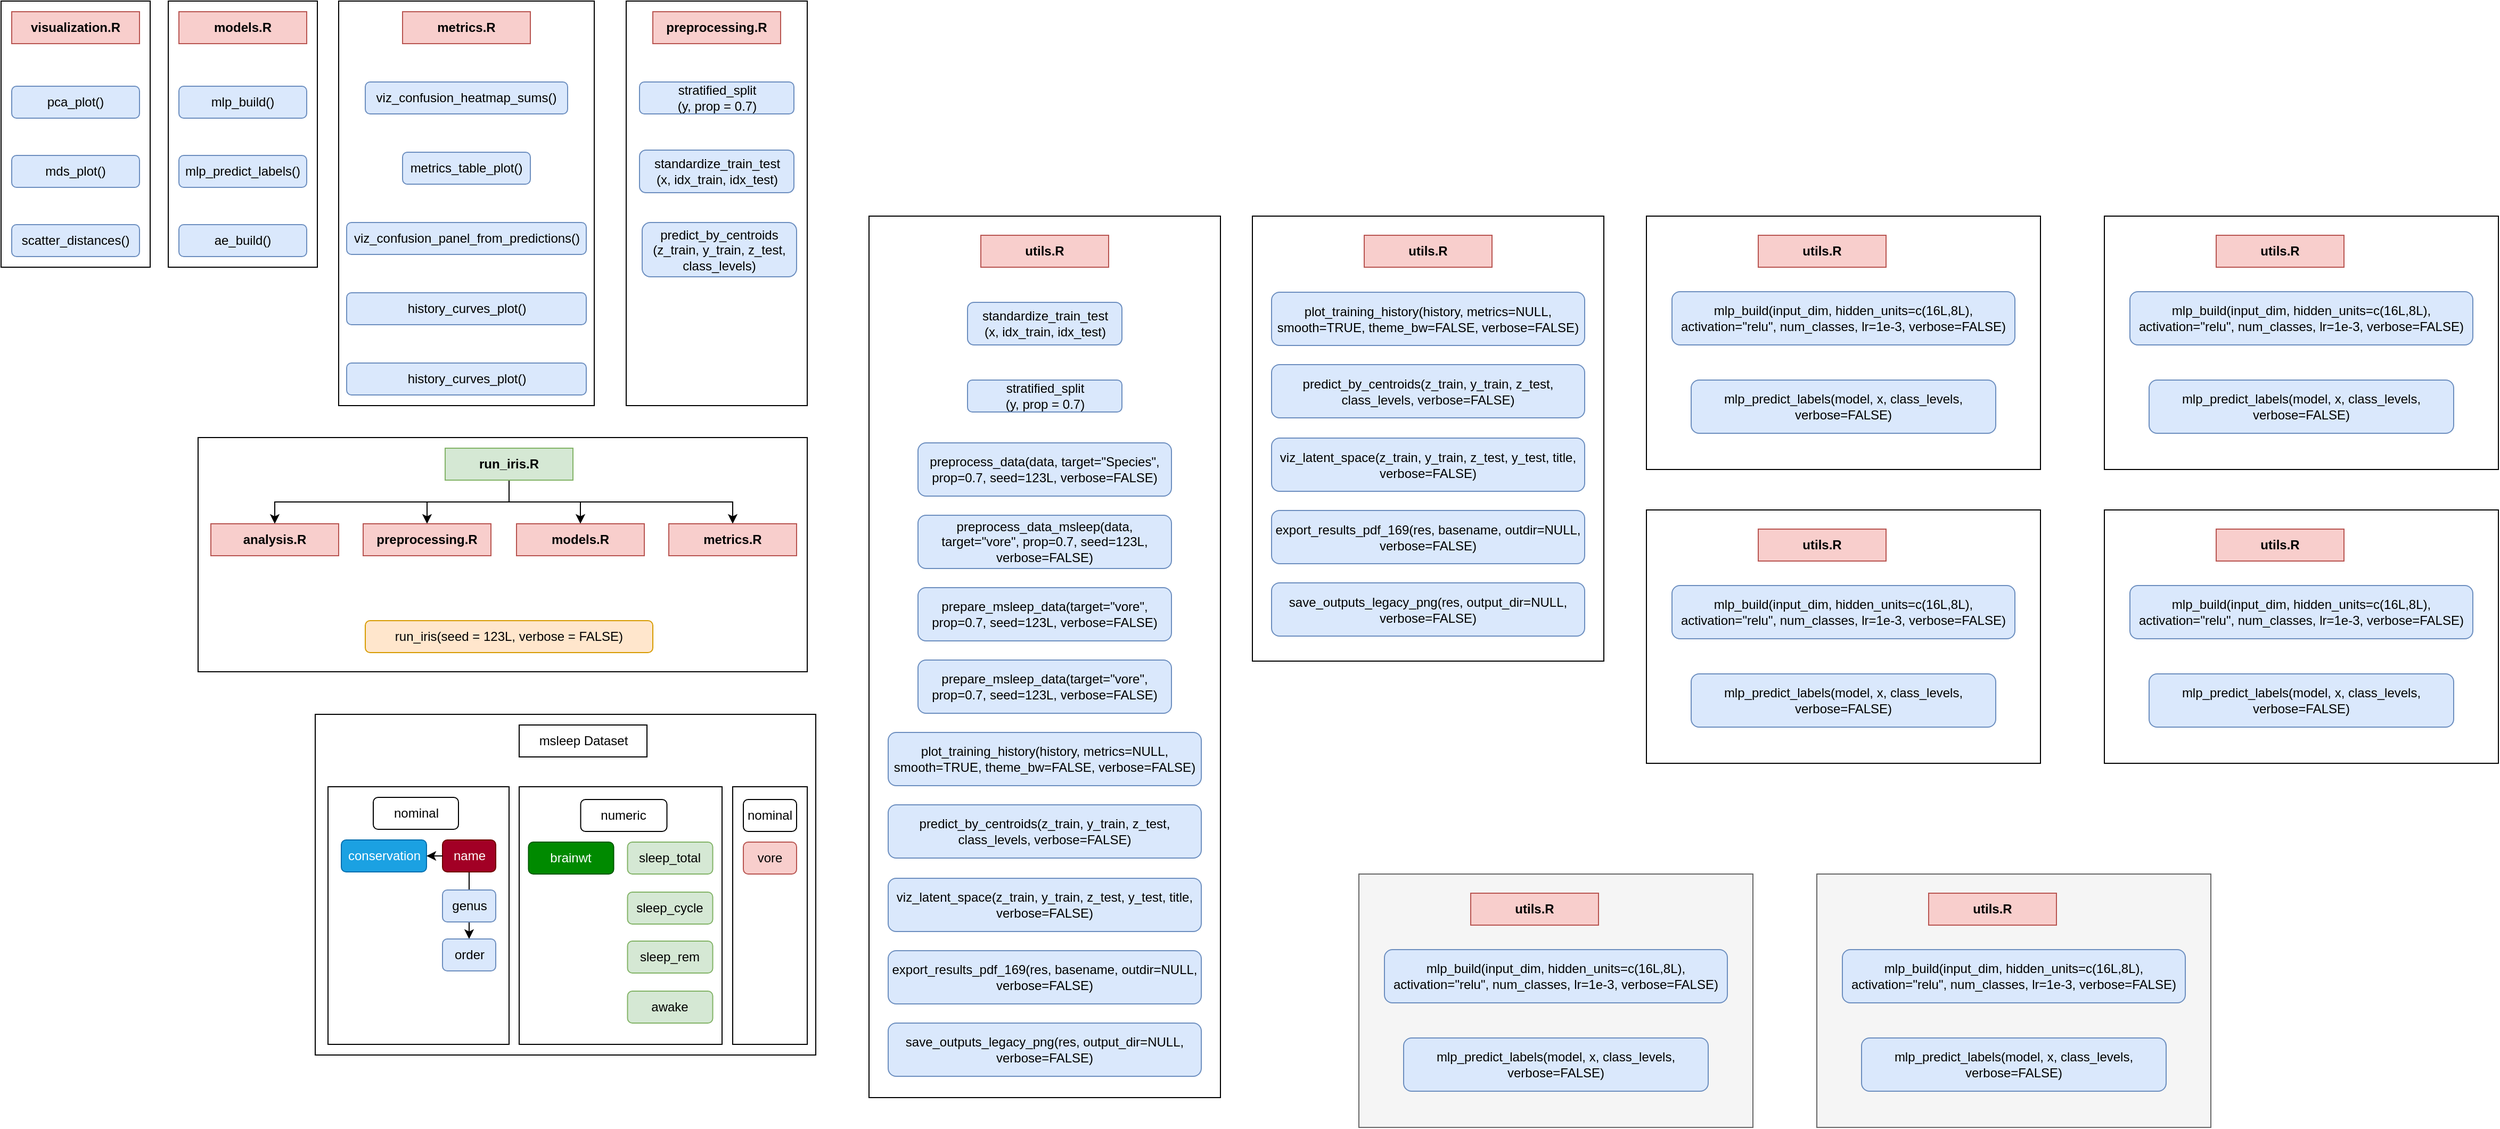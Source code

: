 <mxfile version="28.2.3">
  <diagram name="Page-1" id="hLjd40Mp4ctCxhCCKkwX">
    <mxGraphModel dx="2383" dy="57" grid="1" gridSize="10" guides="1" tooltips="1" connect="1" arrows="1" fold="1" page="1" pageScale="1" pageWidth="827" pageHeight="1169" math="0" shadow="0">
      <root>
        <mxCell id="0" />
        <mxCell id="1" parent="0" />
        <mxCell id="OYM85133VeI9f5udf3FC-11" value="" style="rounded=0;whiteSpace=wrap;html=1;" parent="1" vertex="1">
          <mxGeometry x="330" y="1870" width="470" height="320" as="geometry" />
        </mxCell>
        <mxCell id="h5PKQ5_-vBnPqG8-7pic-10" value="" style="rounded=0;whiteSpace=wrap;html=1;" parent="1" vertex="1">
          <mxGeometry x="722" y="1938" width="70" height="242" as="geometry" />
        </mxCell>
        <mxCell id="h5PKQ5_-vBnPqG8-7pic-9" value="" style="rounded=0;whiteSpace=wrap;html=1;" parent="1" vertex="1">
          <mxGeometry x="521.5" y="1938" width="190.5" height="242" as="geometry" />
        </mxCell>
        <mxCell id="h5PKQ5_-vBnPqG8-7pic-8" value="" style="rounded=0;whiteSpace=wrap;html=1;" parent="1" vertex="1">
          <mxGeometry x="342" y="1938" width="170" height="242" as="geometry" />
        </mxCell>
        <mxCell id="CPnGXNIcDzd4oW7dHK-n-26" value="msleep Dataset" style="rounded=0;whiteSpace=wrap;html=1;" parent="1" vertex="1">
          <mxGeometry x="521.5" y="1880" width="120" height="30" as="geometry" />
        </mxCell>
        <mxCell id="RDY0fzNDWBnP0Dt53zWQ-37" value="" style="rounded=0;whiteSpace=wrap;html=1;" parent="1" vertex="1">
          <mxGeometry x="622" y="1200" width="170" height="380" as="geometry" />
        </mxCell>
        <mxCell id="RDY0fzNDWBnP0Dt53zWQ-38" value="" style="rounded=0;whiteSpace=wrap;html=1;" parent="1" vertex="1">
          <mxGeometry x="220" y="1610" width="572" height="220" as="geometry" />
        </mxCell>
        <mxCell id="RDY0fzNDWBnP0Dt53zWQ-39" value="" style="rounded=0;whiteSpace=wrap;html=1;" parent="1" vertex="1">
          <mxGeometry x="352" y="1200" width="240" height="380" as="geometry" />
        </mxCell>
        <mxCell id="RDY0fzNDWBnP0Dt53zWQ-40" value="" style="rounded=0;whiteSpace=wrap;html=1;" parent="1" vertex="1">
          <mxGeometry x="192" y="1200" width="140" height="250" as="geometry" />
        </mxCell>
        <mxCell id="RDY0fzNDWBnP0Dt53zWQ-41" value="" style="rounded=0;whiteSpace=wrap;html=1;" parent="1" vertex="1">
          <mxGeometry x="35" y="1200" width="140" height="250" as="geometry" />
        </mxCell>
        <mxCell id="RDY0fzNDWBnP0Dt53zWQ-42" value="pca_plot()" style="rounded=1;whiteSpace=wrap;html=1;fillColor=#dae8fc;strokeColor=#6c8ebf;" parent="1" vertex="1">
          <mxGeometry x="45" y="1280" width="120" height="30" as="geometry" />
        </mxCell>
        <mxCell id="RDY0fzNDWBnP0Dt53zWQ-43" value="mds&lt;span style=&quot;background-color: transparent; color: light-dark(rgb(0, 0, 0), rgb(255, 255, 255));&quot;&gt;_plot()&lt;/span&gt;" style="rounded=1;whiteSpace=wrap;html=1;fillColor=#dae8fc;strokeColor=#6c8ebf;" parent="1" vertex="1">
          <mxGeometry x="45" y="1345" width="120" height="30" as="geometry" />
        </mxCell>
        <mxCell id="RDY0fzNDWBnP0Dt53zWQ-44" value="&lt;span style=&quot;background-color: transparent; color: light-dark(rgb(0, 0, 0), rgb(255, 255, 255));&quot;&gt;scatter_distances()&lt;/span&gt;" style="rounded=1;whiteSpace=wrap;html=1;fillColor=#dae8fc;strokeColor=#6c8ebf;" parent="1" vertex="1">
          <mxGeometry x="45" y="1410" width="120" height="30" as="geometry" />
        </mxCell>
        <mxCell id="RDY0fzNDWBnP0Dt53zWQ-45" value="visualization.R" style="rounded=0;whiteSpace=wrap;html=1;fillColor=#f8cecc;strokeColor=#b85450;fontStyle=1" parent="1" vertex="1">
          <mxGeometry x="45" y="1210" width="120" height="30" as="geometry" />
        </mxCell>
        <mxCell id="RDY0fzNDWBnP0Dt53zWQ-46" value="mlp_build()" style="rounded=1;whiteSpace=wrap;html=1;fillColor=#dae8fc;strokeColor=#6c8ebf;" parent="1" vertex="1">
          <mxGeometry x="202" y="1280" width="120" height="30" as="geometry" />
        </mxCell>
        <mxCell id="RDY0fzNDWBnP0Dt53zWQ-47" value="&lt;span style=&quot;background-color: transparent; color: light-dark(rgb(0, 0, 0), rgb(255, 255, 255));&quot;&gt;mlp_predict_labels()&lt;/span&gt;" style="rounded=1;whiteSpace=wrap;html=1;fillColor=#dae8fc;strokeColor=#6c8ebf;" parent="1" vertex="1">
          <mxGeometry x="202" y="1345" width="120" height="30" as="geometry" />
        </mxCell>
        <mxCell id="RDY0fzNDWBnP0Dt53zWQ-48" value="&lt;span style=&quot;background-color: transparent; color: light-dark(rgb(0, 0, 0), rgb(255, 255, 255));&quot;&gt;ae_build()&lt;/span&gt;" style="rounded=1;whiteSpace=wrap;html=1;fillColor=#dae8fc;strokeColor=#6c8ebf;" parent="1" vertex="1">
          <mxGeometry x="202" y="1410" width="120" height="30" as="geometry" />
        </mxCell>
        <mxCell id="RDY0fzNDWBnP0Dt53zWQ-49" value="models.R" style="rounded=0;whiteSpace=wrap;html=1;fillColor=#f8cecc;strokeColor=#b85450;fontStyle=1" parent="1" vertex="1">
          <mxGeometry x="202" y="1210" width="120" height="30" as="geometry" />
        </mxCell>
        <mxCell id="RDY0fzNDWBnP0Dt53zWQ-50" value="viz_confusion_heatmap_sums()" style="rounded=1;whiteSpace=wrap;html=1;fillColor=#dae8fc;strokeColor=#6c8ebf;" parent="1" vertex="1">
          <mxGeometry x="377" y="1276" width="190" height="30" as="geometry" />
        </mxCell>
        <mxCell id="RDY0fzNDWBnP0Dt53zWQ-51" value="metrics_table_plot()" style="rounded=1;whiteSpace=wrap;html=1;fillColor=#dae8fc;strokeColor=#6c8ebf;" parent="1" vertex="1">
          <mxGeometry x="412" y="1342" width="120" height="30" as="geometry" />
        </mxCell>
        <mxCell id="RDY0fzNDWBnP0Dt53zWQ-52" value="metrics.R" style="rounded=0;whiteSpace=wrap;html=1;fillColor=#f8cecc;strokeColor=#b85450;fontStyle=1" parent="1" vertex="1">
          <mxGeometry x="412" y="1210" width="120" height="30" as="geometry" />
        </mxCell>
        <mxCell id="RDY0fzNDWBnP0Dt53zWQ-53" value="viz_confusion_panel_from_predictions()" style="rounded=1;whiteSpace=wrap;html=1;fillColor=#dae8fc;strokeColor=#6c8ebf;" parent="1" vertex="1">
          <mxGeometry x="359.5" y="1408" width="225" height="30" as="geometry" />
        </mxCell>
        <mxCell id="RDY0fzNDWBnP0Dt53zWQ-54" value="history_curves_plot()" style="rounded=1;whiteSpace=wrap;html=1;fillColor=#dae8fc;strokeColor=#6c8ebf;" parent="1" vertex="1">
          <mxGeometry x="359.5" y="1474" width="225" height="30" as="geometry" />
        </mxCell>
        <mxCell id="RDY0fzNDWBnP0Dt53zWQ-55" value="history_curves_plot()" style="rounded=1;whiteSpace=wrap;html=1;fillColor=#dae8fc;strokeColor=#6c8ebf;" parent="1" vertex="1">
          <mxGeometry x="359.5" y="1540" width="225" height="30" as="geometry" />
        </mxCell>
        <mxCell id="h5PKQ5_-vBnPqG8-7pic-3" style="edgeStyle=orthogonalEdgeStyle;rounded=0;orthogonalLoop=1;jettySize=auto;html=1;exitX=0.5;exitY=1;exitDx=0;exitDy=0;" parent="1" source="RDY0fzNDWBnP0Dt53zWQ-62" target="RDY0fzNDWBnP0Dt53zWQ-57" edge="1">
          <mxGeometry relative="1" as="geometry" />
        </mxCell>
        <mxCell id="h5PKQ5_-vBnPqG8-7pic-4" style="edgeStyle=orthogonalEdgeStyle;rounded=0;orthogonalLoop=1;jettySize=auto;html=1;exitX=0.5;exitY=1;exitDx=0;exitDy=0;entryX=0.5;entryY=0;entryDx=0;entryDy=0;" parent="1" source="RDY0fzNDWBnP0Dt53zWQ-62" target="h5PKQ5_-vBnPqG8-7pic-1" edge="1">
          <mxGeometry relative="1" as="geometry" />
        </mxCell>
        <mxCell id="h5PKQ5_-vBnPqG8-7pic-5" style="edgeStyle=orthogonalEdgeStyle;rounded=0;orthogonalLoop=1;jettySize=auto;html=1;exitX=0.5;exitY=1;exitDx=0;exitDy=0;" parent="1" source="RDY0fzNDWBnP0Dt53zWQ-62" target="RDY0fzNDWBnP0Dt53zWQ-56" edge="1">
          <mxGeometry relative="1" as="geometry" />
        </mxCell>
        <mxCell id="h5PKQ5_-vBnPqG8-7pic-6" style="edgeStyle=orthogonalEdgeStyle;rounded=0;orthogonalLoop=1;jettySize=auto;html=1;exitX=0.5;exitY=1;exitDx=0;exitDy=0;" parent="1" source="RDY0fzNDWBnP0Dt53zWQ-62" target="RDY0fzNDWBnP0Dt53zWQ-58" edge="1">
          <mxGeometry relative="1" as="geometry" />
        </mxCell>
        <mxCell id="RDY0fzNDWBnP0Dt53zWQ-62" value="run_iris.R" style="rounded=0;whiteSpace=wrap;html=1;fillColor=#d5e8d4;strokeColor=#82b366;fontStyle=1" parent="1" vertex="1">
          <mxGeometry x="452" y="1620" width="120" height="30" as="geometry" />
        </mxCell>
        <mxCell id="RDY0fzNDWBnP0Dt53zWQ-63" value="stratified_split&lt;div&gt;(y, prop = 0.7)&lt;/div&gt;" style="rounded=1;whiteSpace=wrap;html=1;fillColor=#dae8fc;strokeColor=#6c8ebf;" parent="1" vertex="1">
          <mxGeometry x="634.5" y="1276" width="145" height="30" as="geometry" />
        </mxCell>
        <mxCell id="RDY0fzNDWBnP0Dt53zWQ-64" value="standardize_train_test&lt;div&gt;(x, idx_train, idx_test)&lt;/div&gt;" style="rounded=1;whiteSpace=wrap;html=1;fillColor=#dae8fc;strokeColor=#6c8ebf;" parent="1" vertex="1">
          <mxGeometry x="634.5" y="1340" width="145" height="40" as="geometry" />
        </mxCell>
        <mxCell id="RDY0fzNDWBnP0Dt53zWQ-65" value="predict_by_centroids&lt;div&gt;(z_train, y_train, z_test, class_levels)&lt;/div&gt;" style="rounded=1;whiteSpace=wrap;html=1;fillColor=#dae8fc;strokeColor=#6c8ebf;" parent="1" vertex="1">
          <mxGeometry x="637" y="1408" width="145" height="51" as="geometry" />
        </mxCell>
        <mxCell id="RDY0fzNDWBnP0Dt53zWQ-66" value="run_iris&lt;span style=&quot;background-color: transparent; color: light-dark(rgb(0, 0, 0), rgb(255, 255, 255));&quot;&gt;(seed = 123L, verbose = FALSE)&lt;/span&gt;" style="rounded=1;whiteSpace=wrap;html=1;fillColor=#ffe6cc;strokeColor=#d79b00;" parent="1" vertex="1">
          <mxGeometry x="377" y="1782" width="270" height="30" as="geometry" />
        </mxCell>
        <mxCell id="RDY0fzNDWBnP0Dt53zWQ-68" value="preprocessing.R" style="rounded=0;whiteSpace=wrap;html=1;fillColor=#f8cecc;strokeColor=#b85450;fontStyle=1" parent="1" vertex="1">
          <mxGeometry x="647" y="1210" width="120" height="30" as="geometry" />
        </mxCell>
        <mxCell id="h5PKQ5_-vBnPqG8-7pic-2" value="" style="group" parent="1" vertex="1" connectable="0">
          <mxGeometry x="232" y="1691" width="550" height="30" as="geometry" />
        </mxCell>
        <mxCell id="RDY0fzNDWBnP0Dt53zWQ-56" value="analysis.R" style="rounded=0;whiteSpace=wrap;html=1;fillColor=#f8cecc;strokeColor=#b85450;fontStyle=1" parent="h5PKQ5_-vBnPqG8-7pic-2" vertex="1">
          <mxGeometry width="120" height="30" as="geometry" />
        </mxCell>
        <mxCell id="RDY0fzNDWBnP0Dt53zWQ-57" value="models.R" style="rounded=0;whiteSpace=wrap;html=1;fillColor=#f8cecc;strokeColor=#b85450;fontStyle=1" parent="h5PKQ5_-vBnPqG8-7pic-2" vertex="1">
          <mxGeometry x="287" width="120" height="30" as="geometry" />
        </mxCell>
        <mxCell id="RDY0fzNDWBnP0Dt53zWQ-58" value="metrics.R" style="rounded=0;whiteSpace=wrap;html=1;fillColor=#f8cecc;strokeColor=#b85450;fontStyle=1" parent="h5PKQ5_-vBnPqG8-7pic-2" vertex="1">
          <mxGeometry x="430" width="120" height="30" as="geometry" />
        </mxCell>
        <mxCell id="h5PKQ5_-vBnPqG8-7pic-1" value="preprocessing.R" style="rounded=0;whiteSpace=wrap;html=1;fillColor=#f8cecc;strokeColor=#b85450;fontStyle=1" parent="h5PKQ5_-vBnPqG8-7pic-2" vertex="1">
          <mxGeometry x="143" width="120" height="30" as="geometry" />
        </mxCell>
        <mxCell id="h5PKQ5_-vBnPqG8-7pic-11" value="" style="group" parent="1" vertex="1" connectable="0">
          <mxGeometry x="354.5" y="1948" width="145" height="163" as="geometry" />
        </mxCell>
        <mxCell id="CPnGXNIcDzd4oW7dHK-n-42" value="conservation" style="rounded=1;whiteSpace=wrap;html=1;fillColor=#1ba1e2;fontColor=#ffffff;strokeColor=#006EAF;" parent="h5PKQ5_-vBnPqG8-7pic-11" vertex="1">
          <mxGeometry y="40" width="80" height="30" as="geometry" />
        </mxCell>
        <mxCell id="CPnGXNIcDzd4oW7dHK-n-53" value="" style="group" parent="h5PKQ5_-vBnPqG8-7pic-11" vertex="1" connectable="0">
          <mxGeometry x="95" y="40" width="50" height="123" as="geometry" />
        </mxCell>
        <mxCell id="CPnGXNIcDzd4oW7dHK-n-81" style="edgeStyle=orthogonalEdgeStyle;rounded=0;orthogonalLoop=1;jettySize=auto;html=1;exitX=0.5;exitY=1;exitDx=0;exitDy=0;" parent="CPnGXNIcDzd4oW7dHK-n-53" source="CPnGXNIcDzd4oW7dHK-n-38" target="CPnGXNIcDzd4oW7dHK-n-41" edge="1">
          <mxGeometry relative="1" as="geometry" />
        </mxCell>
        <mxCell id="CPnGXNIcDzd4oW7dHK-n-38" value="name" style="rounded=1;whiteSpace=wrap;html=1;fillColor=#a20025;strokeColor=#6F0000;fontColor=#ffffff;" parent="CPnGXNIcDzd4oW7dHK-n-53" vertex="1">
          <mxGeometry width="50" height="30" as="geometry" />
        </mxCell>
        <mxCell id="CPnGXNIcDzd4oW7dHK-n-39" value="genus" style="rounded=1;whiteSpace=wrap;html=1;fillColor=#dae8fc;strokeColor=#6c8ebf;" parent="CPnGXNIcDzd4oW7dHK-n-53" vertex="1">
          <mxGeometry y="47" width="50" height="30" as="geometry" />
        </mxCell>
        <mxCell id="CPnGXNIcDzd4oW7dHK-n-41" value="order" style="rounded=1;whiteSpace=wrap;html=1;fillColor=#dae8fc;strokeColor=#6c8ebf;" parent="CPnGXNIcDzd4oW7dHK-n-53" vertex="1">
          <mxGeometry y="93" width="50" height="30" as="geometry" />
        </mxCell>
        <mxCell id="CPnGXNIcDzd4oW7dHK-n-58" value="nominal" style="rounded=1;whiteSpace=wrap;html=1;" parent="h5PKQ5_-vBnPqG8-7pic-11" vertex="1">
          <mxGeometry x="30" width="80" height="30" as="geometry" />
        </mxCell>
        <mxCell id="CPnGXNIcDzd4oW7dHK-n-82" style="edgeStyle=orthogonalEdgeStyle;rounded=0;orthogonalLoop=1;jettySize=auto;html=1;exitX=0;exitY=0.5;exitDx=0;exitDy=0;entryX=1;entryY=0.5;entryDx=0;entryDy=0;" parent="h5PKQ5_-vBnPqG8-7pic-11" source="CPnGXNIcDzd4oW7dHK-n-38" target="CPnGXNIcDzd4oW7dHK-n-42" edge="1">
          <mxGeometry relative="1" as="geometry" />
        </mxCell>
        <mxCell id="h5PKQ5_-vBnPqG8-7pic-12" value="" style="group" parent="1" vertex="1" connectable="0">
          <mxGeometry x="530.25" y="1950" width="173" height="210" as="geometry" />
        </mxCell>
        <mxCell id="CPnGXNIcDzd4oW7dHK-n-47" value="brainwt" style="rounded=1;whiteSpace=wrap;html=1;fillColor=#008a00;strokeColor=#005700;fontColor=#ffffff;" parent="h5PKQ5_-vBnPqG8-7pic-12" vertex="1">
          <mxGeometry y="40" width="80" height="30" as="geometry" />
        </mxCell>
        <mxCell id="CPnGXNIcDzd4oW7dHK-n-52" value="" style="group" parent="h5PKQ5_-vBnPqG8-7pic-12" vertex="1" connectable="0">
          <mxGeometry x="93" y="40" width="80" height="170" as="geometry" />
        </mxCell>
        <mxCell id="CPnGXNIcDzd4oW7dHK-n-43" value="sleep_total" style="rounded=1;whiteSpace=wrap;html=1;fillColor=#d5e8d4;strokeColor=#82b366;" parent="CPnGXNIcDzd4oW7dHK-n-52" vertex="1">
          <mxGeometry width="80" height="30" as="geometry" />
        </mxCell>
        <mxCell id="CPnGXNIcDzd4oW7dHK-n-44" value="sleep_rem" style="rounded=1;whiteSpace=wrap;html=1;fillColor=#d5e8d4;strokeColor=#82b366;" parent="CPnGXNIcDzd4oW7dHK-n-52" vertex="1">
          <mxGeometry y="93" width="80" height="30" as="geometry" />
        </mxCell>
        <mxCell id="CPnGXNIcDzd4oW7dHK-n-45" value="sleep_cycle" style="rounded=1;whiteSpace=wrap;html=1;fillColor=#d5e8d4;strokeColor=#82b366;" parent="CPnGXNIcDzd4oW7dHK-n-52" vertex="1">
          <mxGeometry y="47" width="80" height="30" as="geometry" />
        </mxCell>
        <mxCell id="CPnGXNIcDzd4oW7dHK-n-46" value="awake" style="rounded=1;whiteSpace=wrap;html=1;fillColor=#d5e8d4;strokeColor=#82b366;" parent="CPnGXNIcDzd4oW7dHK-n-52" vertex="1">
          <mxGeometry y="140" width="80" height="30" as="geometry" />
        </mxCell>
        <mxCell id="CPnGXNIcDzd4oW7dHK-n-56" value="numeric" style="rounded=1;whiteSpace=wrap;html=1;" parent="h5PKQ5_-vBnPqG8-7pic-12" vertex="1">
          <mxGeometry x="49" width="81" height="30" as="geometry" />
        </mxCell>
        <mxCell id="h5PKQ5_-vBnPqG8-7pic-13" value="" style="group" parent="1" vertex="1" connectable="0">
          <mxGeometry x="732" y="1950" width="50" height="70" as="geometry" />
        </mxCell>
        <mxCell id="CPnGXNIcDzd4oW7dHK-n-40" value="vore" style="rounded=1;whiteSpace=wrap;html=1;fillColor=#f8cecc;strokeColor=#b85450;" parent="h5PKQ5_-vBnPqG8-7pic-13" vertex="1">
          <mxGeometry y="40" width="50" height="30" as="geometry" />
        </mxCell>
        <mxCell id="CPnGXNIcDzd4oW7dHK-n-57" value="nominal" style="rounded=1;whiteSpace=wrap;html=1;" parent="h5PKQ5_-vBnPqG8-7pic-13" vertex="1">
          <mxGeometry width="50" height="30" as="geometry" />
        </mxCell>
        <mxCell id="Zsjz4iMp3JJSuFVCEg3L-26" value="" style="rounded=0;whiteSpace=wrap;html=1;" vertex="1" parent="1">
          <mxGeometry x="850" y="1402" width="330" height="828" as="geometry" />
        </mxCell>
        <mxCell id="Zsjz4iMp3JJSuFVCEg3L-41" value="stratified_split&lt;div&gt;(y, prop = 0.7)&lt;/div&gt;" style="rounded=1;whiteSpace=wrap;html=1;fillColor=#dae8fc;strokeColor=#6c8ebf;" vertex="1" parent="1">
          <mxGeometry x="942.5" y="1556" width="145" height="30" as="geometry" />
        </mxCell>
        <mxCell id="Zsjz4iMp3JJSuFVCEg3L-42" value="standardize_train_test&lt;div&gt;(x, idx_train, idx_test)&lt;/div&gt;" style="rounded=1;whiteSpace=wrap;html=1;fillColor=#dae8fc;strokeColor=#6c8ebf;" vertex="1" parent="1">
          <mxGeometry x="942.5" y="1483" width="145" height="40" as="geometry" />
        </mxCell>
        <mxCell id="Zsjz4iMp3JJSuFVCEg3L-47" value="preprocess_data(data, target=&quot;Species&quot;, prop=0.7, seed=123L, verbose=FALSE)" style="rounded=1;whiteSpace=wrap;html=1;fillColor=#dae8fc;strokeColor=#6c8ebf;" vertex="1" parent="1">
          <mxGeometry x="896" y="1615" width="238" height="50" as="geometry" />
        </mxCell>
        <mxCell id="Zsjz4iMp3JJSuFVCEg3L-49" value="preprocess_data_msleep(data, target=&quot;vore&quot;, prop=0.7, seed=123L, verbose=FALSE)" style="rounded=1;whiteSpace=wrap;html=1;fillColor=#dae8fc;strokeColor=#6c8ebf;" vertex="1" parent="1">
          <mxGeometry x="896" y="1683" width="238" height="50" as="geometry" />
        </mxCell>
        <mxCell id="Zsjz4iMp3JJSuFVCEg3L-50" value="prepare_msleep_data(target=&quot;vore&quot;, prop=0.7, seed=123L, verbose=FALSE)" style="rounded=1;whiteSpace=wrap;html=1;fillColor=#dae8fc;strokeColor=#6c8ebf;" vertex="1" parent="1">
          <mxGeometry x="896" y="1751" width="238" height="50" as="geometry" />
        </mxCell>
        <mxCell id="Zsjz4iMp3JJSuFVCEg3L-51" value="prepare_msleep_data(target=&quot;vore&quot;, prop=0.7, seed=123L, verbose=FALSE)" style="rounded=1;whiteSpace=wrap;html=1;fillColor=#dae8fc;strokeColor=#6c8ebf;" vertex="1" parent="1">
          <mxGeometry x="896" y="1819" width="238" height="50" as="geometry" />
        </mxCell>
        <mxCell id="Zsjz4iMp3JJSuFVCEg3L-52" value="plot_training_history(history, metrics=NULL, smooth=TRUE, theme_bw=FALSE, verbose=FALSE)" style="rounded=1;whiteSpace=wrap;html=1;fillColor=#dae8fc;strokeColor=#6c8ebf;" vertex="1" parent="1">
          <mxGeometry x="868" y="1887" width="294" height="50" as="geometry" />
        </mxCell>
        <mxCell id="Zsjz4iMp3JJSuFVCEg3L-53" value="predict_by_centroids(z_train, y_train, z_test, class_levels, verbose=FALSE)" style="rounded=1;whiteSpace=wrap;html=1;fillColor=#dae8fc;strokeColor=#6c8ebf;" vertex="1" parent="1">
          <mxGeometry x="868" y="1955" width="294" height="50" as="geometry" />
        </mxCell>
        <mxCell id="Zsjz4iMp3JJSuFVCEg3L-54" value="viz_latent_space(z_train, y_train, z_test, y_test, title, verbose=FALSE)" style="rounded=1;whiteSpace=wrap;html=1;fillColor=#dae8fc;strokeColor=#6c8ebf;" vertex="1" parent="1">
          <mxGeometry x="868" y="2024" width="294" height="50" as="geometry" />
        </mxCell>
        <mxCell id="Zsjz4iMp3JJSuFVCEg3L-55" value="export_results_pdf_169(res, basename, outdir=NULL, verbose=FALSE)" style="rounded=1;whiteSpace=wrap;html=1;fillColor=#dae8fc;strokeColor=#6c8ebf;" vertex="1" parent="1">
          <mxGeometry x="868" y="2092" width="294" height="50" as="geometry" />
        </mxCell>
        <mxCell id="Zsjz4iMp3JJSuFVCEg3L-56" value="save_outputs_legacy_png(res, output_dir=NULL, verbose=FALSE)" style="rounded=1;whiteSpace=wrap;html=1;fillColor=#dae8fc;strokeColor=#6c8ebf;" vertex="1" parent="1">
          <mxGeometry x="868" y="2160" width="294" height="50" as="geometry" />
        </mxCell>
        <mxCell id="Zsjz4iMp3JJSuFVCEg3L-57" value="utils.R" style="rounded=0;whiteSpace=wrap;html=1;fillColor=#f8cecc;strokeColor=#b85450;fontStyle=1" vertex="1" parent="1">
          <mxGeometry x="955" y="1420" width="120" height="30" as="geometry" />
        </mxCell>
        <mxCell id="Zsjz4iMp3JJSuFVCEg3L-58" value="" style="rounded=0;whiteSpace=wrap;html=1;" vertex="1" parent="1">
          <mxGeometry x="1580" y="1402" width="370" height="238" as="geometry" />
        </mxCell>
        <mxCell id="Zsjz4iMp3JJSuFVCEg3L-59" value="utils.R" style="rounded=0;whiteSpace=wrap;html=1;fillColor=#f8cecc;strokeColor=#b85450;fontStyle=1" vertex="1" parent="1">
          <mxGeometry x="1685" y="1420" width="120" height="30" as="geometry" />
        </mxCell>
        <mxCell id="Zsjz4iMp3JJSuFVCEg3L-60" value="mlp_build(input_dim, hidden_units=c(16L,8L), activation=&quot;relu&quot;, num_classes, lr=1e-3, verbose=FALSE)" style="rounded=1;whiteSpace=wrap;html=1;fillColor=#dae8fc;strokeColor=#6c8ebf;" vertex="1" parent="1">
          <mxGeometry x="1604" y="1473" width="322" height="50" as="geometry" />
        </mxCell>
        <mxCell id="Zsjz4iMp3JJSuFVCEg3L-61" value="mlp_predict_labels(model, x, class_levels, verbose=FALSE)" style="rounded=1;whiteSpace=wrap;html=1;fillColor=#dae8fc;strokeColor=#6c8ebf;" vertex="1" parent="1">
          <mxGeometry x="1622" y="1556" width="286" height="50" as="geometry" />
        </mxCell>
        <mxCell id="Zsjz4iMp3JJSuFVCEg3L-62" value="" style="rounded=0;whiteSpace=wrap;html=1;" vertex="1" parent="1">
          <mxGeometry x="1580" y="1678" width="370" height="238" as="geometry" />
        </mxCell>
        <mxCell id="Zsjz4iMp3JJSuFVCEg3L-63" value="utils.R" style="rounded=0;whiteSpace=wrap;html=1;fillColor=#f8cecc;strokeColor=#b85450;fontStyle=1" vertex="1" parent="1">
          <mxGeometry x="1685" y="1696" width="120" height="30" as="geometry" />
        </mxCell>
        <mxCell id="Zsjz4iMp3JJSuFVCEg3L-64" value="mlp_build(input_dim, hidden_units=c(16L,8L), activation=&quot;relu&quot;, num_classes, lr=1e-3, verbose=FALSE)" style="rounded=1;whiteSpace=wrap;html=1;fillColor=#dae8fc;strokeColor=#6c8ebf;" vertex="1" parent="1">
          <mxGeometry x="1604" y="1749" width="322" height="50" as="geometry" />
        </mxCell>
        <mxCell id="Zsjz4iMp3JJSuFVCEg3L-65" value="mlp_predict_labels(model, x, class_levels, verbose=FALSE)" style="rounded=1;whiteSpace=wrap;html=1;fillColor=#dae8fc;strokeColor=#6c8ebf;" vertex="1" parent="1">
          <mxGeometry x="1622" y="1832" width="286" height="50" as="geometry" />
        </mxCell>
        <mxCell id="Zsjz4iMp3JJSuFVCEg3L-66" value="" style="rounded=0;whiteSpace=wrap;html=1;" vertex="1" parent="1">
          <mxGeometry x="2010" y="1402" width="370" height="238" as="geometry" />
        </mxCell>
        <mxCell id="Zsjz4iMp3JJSuFVCEg3L-67" value="utils.R" style="rounded=0;whiteSpace=wrap;html=1;fillColor=#f8cecc;strokeColor=#b85450;fontStyle=1" vertex="1" parent="1">
          <mxGeometry x="2115" y="1420" width="120" height="30" as="geometry" />
        </mxCell>
        <mxCell id="Zsjz4iMp3JJSuFVCEg3L-68" value="mlp_build(input_dim, hidden_units=c(16L,8L), activation=&quot;relu&quot;, num_classes, lr=1e-3, verbose=FALSE)" style="rounded=1;whiteSpace=wrap;html=1;fillColor=#dae8fc;strokeColor=#6c8ebf;" vertex="1" parent="1">
          <mxGeometry x="2034" y="1473" width="322" height="50" as="geometry" />
        </mxCell>
        <mxCell id="Zsjz4iMp3JJSuFVCEg3L-69" value="mlp_predict_labels(model, x, class_levels, verbose=FALSE)" style="rounded=1;whiteSpace=wrap;html=1;fillColor=#dae8fc;strokeColor=#6c8ebf;" vertex="1" parent="1">
          <mxGeometry x="2052" y="1556" width="286" height="50" as="geometry" />
        </mxCell>
        <mxCell id="Zsjz4iMp3JJSuFVCEg3L-70" value="" style="rounded=0;whiteSpace=wrap;html=1;" vertex="1" parent="1">
          <mxGeometry x="2010" y="1678" width="370" height="238" as="geometry" />
        </mxCell>
        <mxCell id="Zsjz4iMp3JJSuFVCEg3L-71" value="utils.R" style="rounded=0;whiteSpace=wrap;html=1;fillColor=#f8cecc;strokeColor=#b85450;fontStyle=1" vertex="1" parent="1">
          <mxGeometry x="2115" y="1696" width="120" height="30" as="geometry" />
        </mxCell>
        <mxCell id="Zsjz4iMp3JJSuFVCEg3L-72" value="mlp_build(input_dim, hidden_units=c(16L,8L), activation=&quot;relu&quot;, num_classes, lr=1e-3, verbose=FALSE)" style="rounded=1;whiteSpace=wrap;html=1;fillColor=#dae8fc;strokeColor=#6c8ebf;" vertex="1" parent="1">
          <mxGeometry x="2034" y="1749" width="322" height="50" as="geometry" />
        </mxCell>
        <mxCell id="Zsjz4iMp3JJSuFVCEg3L-73" value="mlp_predict_labels(model, x, class_levels, verbose=FALSE)" style="rounded=1;whiteSpace=wrap;html=1;fillColor=#dae8fc;strokeColor=#6c8ebf;" vertex="1" parent="1">
          <mxGeometry x="2052" y="1832" width="286" height="50" as="geometry" />
        </mxCell>
        <mxCell id="Zsjz4iMp3JJSuFVCEg3L-74" value="" style="rounded=0;whiteSpace=wrap;html=1;" vertex="1" parent="1">
          <mxGeometry x="1210" y="1402" width="330" height="418" as="geometry" />
        </mxCell>
        <mxCell id="Zsjz4iMp3JJSuFVCEg3L-81" value="plot_training_history(history, metrics=NULL, smooth=TRUE, theme_bw=FALSE, verbose=FALSE)" style="rounded=1;whiteSpace=wrap;html=1;fillColor=#dae8fc;strokeColor=#6c8ebf;" vertex="1" parent="1">
          <mxGeometry x="1228" y="1473.5" width="294" height="50" as="geometry" />
        </mxCell>
        <mxCell id="Zsjz4iMp3JJSuFVCEg3L-82" value="predict_by_centroids(z_train, y_train, z_test, class_levels, verbose=FALSE)" style="rounded=1;whiteSpace=wrap;html=1;fillColor=#dae8fc;strokeColor=#6c8ebf;" vertex="1" parent="1">
          <mxGeometry x="1228" y="1541.5" width="294" height="50" as="geometry" />
        </mxCell>
        <mxCell id="Zsjz4iMp3JJSuFVCEg3L-83" value="viz_latent_space(z_train, y_train, z_test, y_test, title, verbose=FALSE)" style="rounded=1;whiteSpace=wrap;html=1;fillColor=#dae8fc;strokeColor=#6c8ebf;" vertex="1" parent="1">
          <mxGeometry x="1228" y="1610.5" width="294" height="50" as="geometry" />
        </mxCell>
        <mxCell id="Zsjz4iMp3JJSuFVCEg3L-84" value="export_results_pdf_169(res, basename, outdir=NULL, verbose=FALSE)" style="rounded=1;whiteSpace=wrap;html=1;fillColor=#dae8fc;strokeColor=#6c8ebf;" vertex="1" parent="1">
          <mxGeometry x="1228" y="1678.5" width="294" height="50" as="geometry" />
        </mxCell>
        <mxCell id="Zsjz4iMp3JJSuFVCEg3L-85" value="save_outputs_legacy_png(res, output_dir=NULL, verbose=FALSE)" style="rounded=1;whiteSpace=wrap;html=1;fillColor=#dae8fc;strokeColor=#6c8ebf;" vertex="1" parent="1">
          <mxGeometry x="1228" y="1746.5" width="294" height="50" as="geometry" />
        </mxCell>
        <mxCell id="Zsjz4iMp3JJSuFVCEg3L-86" value="utils.R" style="rounded=0;whiteSpace=wrap;html=1;fillColor=#f8cecc;strokeColor=#b85450;fontStyle=1" vertex="1" parent="1">
          <mxGeometry x="1315" y="1420" width="120" height="30" as="geometry" />
        </mxCell>
        <mxCell id="Zsjz4iMp3JJSuFVCEg3L-87" value="" style="rounded=0;whiteSpace=wrap;html=1;fillColor=#f5f5f5;strokeColor=#666666;fontColor=#333333;" vertex="1" parent="1">
          <mxGeometry x="1310" y="2020" width="370" height="238" as="geometry" />
        </mxCell>
        <mxCell id="Zsjz4iMp3JJSuFVCEg3L-88" value="utils.R" style="rounded=0;whiteSpace=wrap;html=1;fillColor=#f8cecc;strokeColor=#b85450;fontStyle=1" vertex="1" parent="1">
          <mxGeometry x="1415" y="2038" width="120" height="30" as="geometry" />
        </mxCell>
        <mxCell id="Zsjz4iMp3JJSuFVCEg3L-89" value="mlp_build(input_dim, hidden_units=c(16L,8L), activation=&quot;relu&quot;, num_classes, lr=1e-3, verbose=FALSE)" style="rounded=1;whiteSpace=wrap;html=1;fillColor=#dae8fc;strokeColor=#6c8ebf;" vertex="1" parent="1">
          <mxGeometry x="1334" y="2091" width="322" height="50" as="geometry" />
        </mxCell>
        <mxCell id="Zsjz4iMp3JJSuFVCEg3L-90" value="mlp_predict_labels(model, x, class_levels, verbose=FALSE)" style="rounded=1;whiteSpace=wrap;html=1;fillColor=#dae8fc;strokeColor=#6c8ebf;" vertex="1" parent="1">
          <mxGeometry x="1352" y="2174" width="286" height="50" as="geometry" />
        </mxCell>
        <mxCell id="Zsjz4iMp3JJSuFVCEg3L-91" value="" style="rounded=0;whiteSpace=wrap;html=1;fillColor=#f5f5f5;strokeColor=#666666;fontColor=#333333;" vertex="1" parent="1">
          <mxGeometry x="1740" y="2020" width="370" height="238" as="geometry" />
        </mxCell>
        <mxCell id="Zsjz4iMp3JJSuFVCEg3L-92" value="utils.R" style="rounded=0;whiteSpace=wrap;html=1;fillColor=#f8cecc;strokeColor=#b85450;fontStyle=1" vertex="1" parent="1">
          <mxGeometry x="1845" y="2038" width="120" height="30" as="geometry" />
        </mxCell>
        <mxCell id="Zsjz4iMp3JJSuFVCEg3L-93" value="mlp_build(input_dim, hidden_units=c(16L,8L), activation=&quot;relu&quot;, num_classes, lr=1e-3, verbose=FALSE)" style="rounded=1;whiteSpace=wrap;html=1;fillColor=#dae8fc;strokeColor=#6c8ebf;" vertex="1" parent="1">
          <mxGeometry x="1764" y="2091" width="322" height="50" as="geometry" />
        </mxCell>
        <mxCell id="Zsjz4iMp3JJSuFVCEg3L-94" value="mlp_predict_labels(model, x, class_levels, verbose=FALSE)" style="rounded=1;whiteSpace=wrap;html=1;fillColor=#dae8fc;strokeColor=#6c8ebf;" vertex="1" parent="1">
          <mxGeometry x="1782" y="2174" width="286" height="50" as="geometry" />
        </mxCell>
      </root>
    </mxGraphModel>
  </diagram>
</mxfile>
